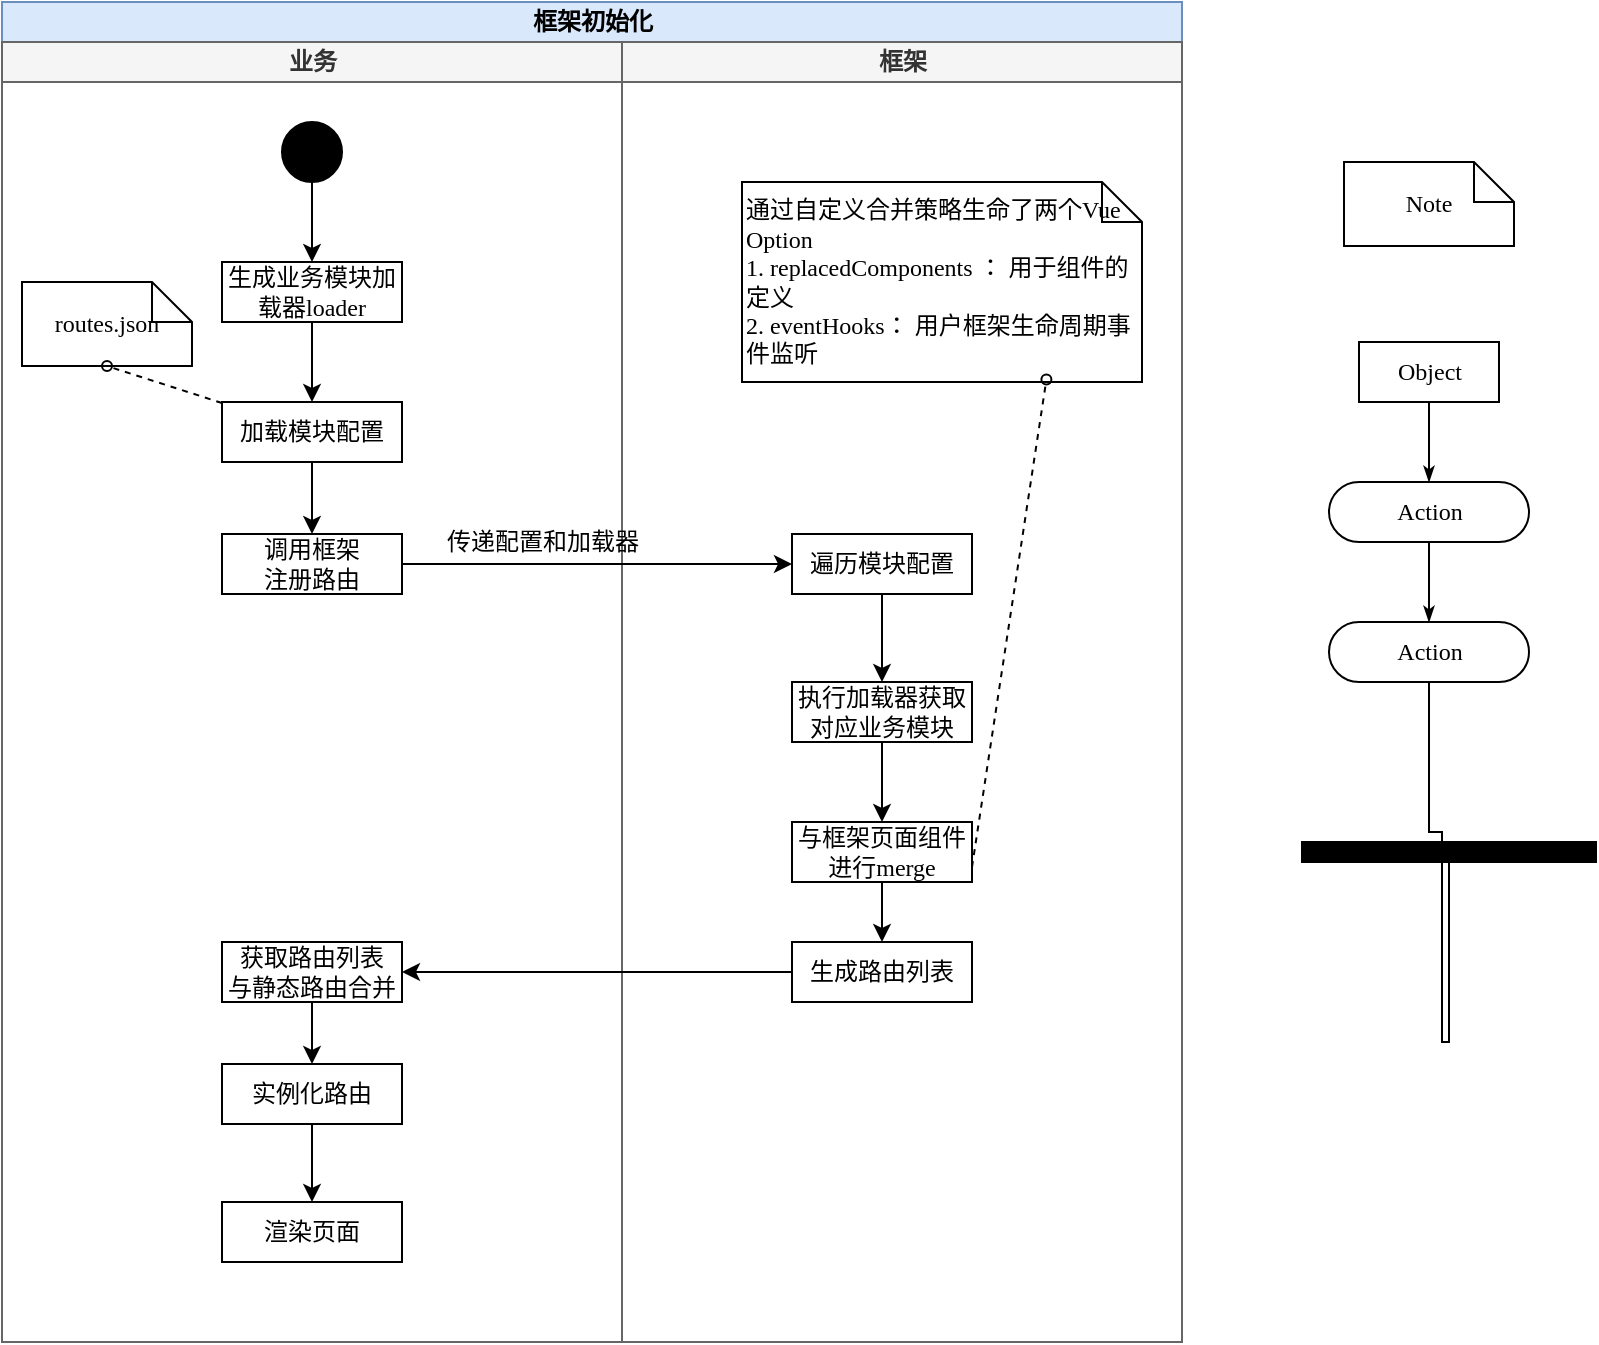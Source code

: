 <mxfile version="13.6.4" type="github">
  <diagram name="Page-1" id="0783ab3e-0a74-02c8-0abd-f7b4e66b4bec">
    <mxGraphModel dx="1398" dy="657" grid="1" gridSize="10" guides="1" tooltips="1" connect="1" arrows="1" fold="1" page="1" pageScale="1" pageWidth="850" pageHeight="1100" background="#ffffff" math="0" shadow="0">
      <root>
        <mxCell id="0" />
        <mxCell id="1" parent="0" />
        <mxCell id="oB7Gcxh2frjxIkwhIaY--1" value="Note" style="shape=note;whiteSpace=wrap;html=1;rounded=0;shadow=0;comic=0;labelBackgroundColor=none;strokeWidth=1;fontFamily=Verdana;fontSize=12;align=center;size=20;" vertex="1" parent="1">
          <mxGeometry x="701" y="100" width="85" height="42" as="geometry" />
        </mxCell>
        <mxCell id="oB7Gcxh2frjxIkwhIaY--2" value="Object" style="rounded=0;whiteSpace=wrap;html=1;shadow=0;comic=0;labelBackgroundColor=none;strokeWidth=1;fontFamily=Verdana;fontSize=12;align=center;arcSize=50;" vertex="1" parent="1">
          <mxGeometry x="708.5" y="190" width="70" height="30" as="geometry" />
        </mxCell>
        <mxCell id="oB7Gcxh2frjxIkwhIaY--3" value="Action" style="rounded=1;whiteSpace=wrap;html=1;shadow=0;comic=0;labelBackgroundColor=none;strokeWidth=1;fontFamily=Verdana;fontSize=12;align=center;arcSize=50;" vertex="1" parent="1">
          <mxGeometry x="693.5" y="260" width="100" height="30" as="geometry" />
        </mxCell>
        <mxCell id="1c1d494c118603dd-34" style="edgeStyle=none;rounded=0;html=1;labelBackgroundColor=none;startArrow=none;startFill=0;startSize=5;endArrow=classicThin;endFill=1;endSize=5;jettySize=auto;orthogonalLoop=1;strokeWidth=1;fontFamily=Verdana;fontSize=12;exitX=0.5;exitY=1;exitDx=0;exitDy=0;" parent="1" source="oB7Gcxh2frjxIkwhIaY--2" target="oB7Gcxh2frjxIkwhIaY--3" edge="1">
          <mxGeometry relative="1" as="geometry" />
        </mxCell>
        <mxCell id="1c1d494c118603dd-16" value="Action" style="rounded=1;whiteSpace=wrap;html=1;shadow=0;comic=0;labelBackgroundColor=none;strokeWidth=1;fontFamily=Verdana;fontSize=12;align=center;arcSize=50;" parent="1" vertex="1">
          <mxGeometry x="693.5" y="330" width="100" height="30" as="geometry" />
        </mxCell>
        <mxCell id="1c1d494c118603dd-41" style="edgeStyle=none;rounded=0;html=1;labelBackgroundColor=none;startArrow=none;startFill=0;startSize=5;endArrow=classicThin;endFill=1;endSize=5;jettySize=auto;orthogonalLoop=1;strokeWidth=1;fontFamily=Verdana;fontSize=12;exitX=0.5;exitY=1;exitDx=0;exitDy=0;" parent="1" source="oB7Gcxh2frjxIkwhIaY--3" target="1c1d494c118603dd-16" edge="1">
          <mxGeometry relative="1" as="geometry" />
        </mxCell>
        <mxCell id="oB7Gcxh2frjxIkwhIaY--6" value="" style="whiteSpace=wrap;html=1;rounded=0;shadow=0;comic=0;labelBackgroundColor=none;strokeWidth=1;fillColor=#000000;fontFamily=Verdana;fontSize=12;align=center;rotation=0;" vertex="1" parent="1">
          <mxGeometry x="680" y="440" width="147" height="10" as="geometry" />
        </mxCell>
        <mxCell id="1c1d494c118603dd-31" style="edgeStyle=orthogonalEdgeStyle;rounded=0;html=1;entryX=0.5;entryY=0;labelBackgroundColor=none;startArrow=none;startFill=0;startSize=5;endArrow=classicThin;endFill=1;endSize=5;jettySize=auto;orthogonalLoop=1;strokeWidth=1;fontFamily=Verdana;fontSize=12;entryDx=0;entryDy=0;" parent="1" source="1c1d494c118603dd-16" target="oB7Gcxh2frjxIkwhIaY--6" edge="1">
          <mxGeometry relative="1" as="geometry">
            <mxPoint x="505" y="415" as="sourcePoint" />
            <Array as="points">
              <mxPoint x="744" y="435" />
              <mxPoint x="750" y="435" />
              <mxPoint x="750" y="540" />
            </Array>
          </mxGeometry>
        </mxCell>
        <mxCell id="1c1d494c118603dd-1" value="框架初始化" style="swimlane;html=1;childLayout=stackLayout;startSize=20;rounded=0;shadow=0;comic=0;labelBackgroundColor=none;strokeWidth=1;fontFamily=Verdana;fontSize=12;align=center;fillColor=#dae8fc;strokeColor=#6c8ebf;" parent="1" vertex="1">
          <mxGeometry x="30" y="20" width="590" height="670" as="geometry" />
        </mxCell>
        <mxCell id="1c1d494c118603dd-2" value="业务" style="swimlane;html=1;startSize=20;fillColor=#f5f5f5;strokeColor=#666666;fontColor=#333333;" parent="1c1d494c118603dd-1" vertex="1">
          <mxGeometry y="20" width="310" height="650" as="geometry" />
        </mxCell>
        <mxCell id="oB7Gcxh2frjxIkwhIaY--10" style="edgeStyle=orthogonalEdgeStyle;rounded=0;orthogonalLoop=1;jettySize=auto;html=1;" edge="1" parent="1c1d494c118603dd-2" source="60571a20871a0731-4" target="oB7Gcxh2frjxIkwhIaY--9">
          <mxGeometry relative="1" as="geometry" />
        </mxCell>
        <mxCell id="oB7Gcxh2frjxIkwhIaY--13" value="routes.json" style="shape=note;whiteSpace=wrap;html=1;rounded=0;shadow=0;comic=0;labelBackgroundColor=none;strokeWidth=1;fontFamily=Verdana;fontSize=12;align=center;size=20;" vertex="1" parent="1c1d494c118603dd-2">
          <mxGeometry x="10" y="120" width="85" height="42" as="geometry" />
        </mxCell>
        <mxCell id="oB7Gcxh2frjxIkwhIaY--15" style="edgeStyle=none;rounded=0;html=1;labelBackgroundColor=none;startArrow=none;startFill=0;startSize=5;endArrow=oval;endFill=0;endSize=5;jettySize=auto;orthogonalLoop=1;strokeWidth=1;fontFamily=Verdana;fontSize=12;dashed=1;entryX=0.5;entryY=1;entryDx=0;entryDy=0;entryPerimeter=0;" edge="1" parent="1c1d494c118603dd-2" source="oB7Gcxh2frjxIkwhIaY--11" target="oB7Gcxh2frjxIkwhIaY--13">
          <mxGeometry relative="1" as="geometry">
            <mxPoint x="83.558" y="219.01" as="sourcePoint" />
            <mxPoint x="60.005" y="140.002" as="targetPoint" />
          </mxGeometry>
        </mxCell>
        <mxCell id="oB7Gcxh2frjxIkwhIaY--46" value="渲染页面" style="rounded=0;whiteSpace=wrap;html=1;shadow=0;comic=0;labelBackgroundColor=none;strokeWidth=1;fontFamily=Verdana;fontSize=12;align=center;arcSize=50;" vertex="1" parent="1c1d494c118603dd-2">
          <mxGeometry x="110" y="580" width="90" height="30" as="geometry" />
        </mxCell>
        <mxCell id="oB7Gcxh2frjxIkwhIaY--48" style="edgeStyle=orthogonalEdgeStyle;rounded=0;orthogonalLoop=1;jettySize=auto;html=1;entryX=0.5;entryY=0;entryDx=0;entryDy=0;" edge="1" parent="1c1d494c118603dd-2" source="oB7Gcxh2frjxIkwhIaY--43" target="oB7Gcxh2frjxIkwhIaY--46">
          <mxGeometry relative="1" as="geometry" />
        </mxCell>
        <mxCell id="oB7Gcxh2frjxIkwhIaY--43" value="实例化路由" style="rounded=0;whiteSpace=wrap;html=1;shadow=0;comic=0;labelBackgroundColor=none;strokeWidth=1;fontFamily=Verdana;fontSize=12;align=center;arcSize=50;" vertex="1" parent="1c1d494c118603dd-2">
          <mxGeometry x="110" y="511" width="90" height="30" as="geometry" />
        </mxCell>
        <mxCell id="oB7Gcxh2frjxIkwhIaY--47" style="edgeStyle=orthogonalEdgeStyle;rounded=0;orthogonalLoop=1;jettySize=auto;html=1;entryX=0.5;entryY=0;entryDx=0;entryDy=0;" edge="1" parent="1c1d494c118603dd-2" source="oB7Gcxh2frjxIkwhIaY--33" target="oB7Gcxh2frjxIkwhIaY--43">
          <mxGeometry relative="1" as="geometry" />
        </mxCell>
        <mxCell id="oB7Gcxh2frjxIkwhIaY--33" value="获取路由列表&lt;br&gt;与静态路由合并" style="rounded=0;whiteSpace=wrap;html=1;shadow=0;comic=0;labelBackgroundColor=none;strokeWidth=1;fontFamily=Verdana;fontSize=12;align=center;arcSize=50;" vertex="1" parent="1c1d494c118603dd-2">
          <mxGeometry x="110" y="450" width="90" height="30" as="geometry" />
        </mxCell>
        <mxCell id="oB7Gcxh2frjxIkwhIaY--16" value="调用框架&lt;br&gt;注册路由" style="rounded=0;whiteSpace=wrap;html=1;shadow=0;comic=0;labelBackgroundColor=none;strokeWidth=1;fontFamily=Verdana;fontSize=12;align=center;arcSize=50;" vertex="1" parent="1c1d494c118603dd-2">
          <mxGeometry x="110" y="246" width="90" height="30" as="geometry" />
        </mxCell>
        <mxCell id="60571a20871a0731-4" value="" style="ellipse;whiteSpace=wrap;html=1;rounded=0;shadow=0;comic=0;labelBackgroundColor=none;strokeWidth=1;fillColor=#000000;fontFamily=Verdana;fontSize=12;align=center;" parent="1c1d494c118603dd-2" vertex="1">
          <mxGeometry x="140" y="40" width="30" height="30" as="geometry" />
        </mxCell>
        <mxCell id="oB7Gcxh2frjxIkwhIaY--9" value="生成业务模块加载器loader" style="rounded=0;whiteSpace=wrap;html=1;shadow=0;comic=0;labelBackgroundColor=none;strokeWidth=1;fontFamily=Verdana;fontSize=12;align=center;arcSize=50;" vertex="1" parent="1c1d494c118603dd-2">
          <mxGeometry x="110" y="110" width="90" height="30" as="geometry" />
        </mxCell>
        <mxCell id="oB7Gcxh2frjxIkwhIaY--19" style="edgeStyle=orthogonalEdgeStyle;rounded=0;orthogonalLoop=1;jettySize=auto;html=1;entryX=0.5;entryY=0;entryDx=0;entryDy=0;" edge="1" parent="1c1d494c118603dd-2" source="oB7Gcxh2frjxIkwhIaY--11" target="oB7Gcxh2frjxIkwhIaY--16">
          <mxGeometry relative="1" as="geometry" />
        </mxCell>
        <mxCell id="oB7Gcxh2frjxIkwhIaY--11" value="加载模块配置" style="rounded=0;whiteSpace=wrap;html=1;shadow=0;comic=0;labelBackgroundColor=none;strokeWidth=1;fontFamily=Verdana;fontSize=12;align=center;arcSize=50;" vertex="1" parent="1c1d494c118603dd-2">
          <mxGeometry x="110" y="180" width="90" height="30" as="geometry" />
        </mxCell>
        <mxCell id="oB7Gcxh2frjxIkwhIaY--12" style="edgeStyle=orthogonalEdgeStyle;rounded=0;orthogonalLoop=1;jettySize=auto;html=1;" edge="1" parent="1c1d494c118603dd-2" source="oB7Gcxh2frjxIkwhIaY--9" target="oB7Gcxh2frjxIkwhIaY--11">
          <mxGeometry relative="1" as="geometry" />
        </mxCell>
        <mxCell id="1c1d494c118603dd-3" value="框架" style="swimlane;html=1;startSize=20;fillColor=#f5f5f5;strokeColor=#666666;fontColor=#333333;" parent="1c1d494c118603dd-1" vertex="1">
          <mxGeometry x="310" y="20" width="280" height="650" as="geometry" />
        </mxCell>
        <mxCell id="oB7Gcxh2frjxIkwhIaY--31" style="edgeStyle=orthogonalEdgeStyle;rounded=0;orthogonalLoop=1;jettySize=auto;html=1;" edge="1" parent="1c1d494c118603dd-3" source="oB7Gcxh2frjxIkwhIaY--20" target="oB7Gcxh2frjxIkwhIaY--29">
          <mxGeometry relative="1" as="geometry" />
        </mxCell>
        <mxCell id="oB7Gcxh2frjxIkwhIaY--52" value="&lt;div&gt;&lt;span&gt;通过自定义合并策略生命了两个Vue Option&lt;/span&gt;&lt;/div&gt;&lt;div&gt;&lt;span style=&quot;line-height: 100%&quot;&gt;1. replacedComponents ： 用于组件的定义&lt;/span&gt;&lt;/div&gt;&lt;div&gt;&lt;span style=&quot;line-height: 100%&quot;&gt;2. eventHooks： 用户框架生命周期事件监听&lt;/span&gt;&lt;/div&gt;" style="shape=note;whiteSpace=wrap;html=1;rounded=0;shadow=0;comic=0;labelBackgroundColor=none;strokeWidth=1;fontFamily=Verdana;fontSize=12;align=left;size=20;" vertex="1" parent="1c1d494c118603dd-3">
          <mxGeometry x="60" y="70" width="200" height="100" as="geometry" />
        </mxCell>
        <mxCell id="oB7Gcxh2frjxIkwhIaY--41" value="生成路由列表" style="rounded=0;whiteSpace=wrap;html=1;shadow=0;comic=0;labelBackgroundColor=none;strokeWidth=1;fontFamily=Verdana;fontSize=12;align=center;arcSize=50;" vertex="1" parent="1c1d494c118603dd-3">
          <mxGeometry x="85" y="450" width="90" height="30" as="geometry" />
        </mxCell>
        <mxCell id="oB7Gcxh2frjxIkwhIaY--20" value="执行加载器获取对应业务模块" style="rounded=0;whiteSpace=wrap;html=1;shadow=0;comic=0;labelBackgroundColor=none;strokeWidth=1;fontFamily=Verdana;fontSize=12;align=center;arcSize=50;" vertex="1" parent="1c1d494c118603dd-3">
          <mxGeometry x="85" y="320" width="90" height="30" as="geometry" />
        </mxCell>
        <mxCell id="oB7Gcxh2frjxIkwhIaY--32" style="edgeStyle=orthogonalEdgeStyle;rounded=0;orthogonalLoop=1;jettySize=auto;html=1;entryX=0.5;entryY=0;entryDx=0;entryDy=0;" edge="1" parent="1c1d494c118603dd-3" source="oB7Gcxh2frjxIkwhIaY--17" target="oB7Gcxh2frjxIkwhIaY--20">
          <mxGeometry relative="1" as="geometry" />
        </mxCell>
        <mxCell id="oB7Gcxh2frjxIkwhIaY--17" value="遍历模块配置" style="rounded=0;whiteSpace=wrap;html=1;shadow=0;comic=0;labelBackgroundColor=none;strokeWidth=1;fontFamily=Verdana;fontSize=12;align=center;arcSize=50;" vertex="1" parent="1c1d494c118603dd-3">
          <mxGeometry x="85" y="246" width="90" height="30" as="geometry" />
        </mxCell>
        <mxCell id="oB7Gcxh2frjxIkwhIaY--42" style="edgeStyle=orthogonalEdgeStyle;rounded=0;orthogonalLoop=1;jettySize=auto;html=1;entryX=0.5;entryY=0;entryDx=0;entryDy=0;" edge="1" parent="1c1d494c118603dd-3" source="oB7Gcxh2frjxIkwhIaY--29" target="oB7Gcxh2frjxIkwhIaY--41">
          <mxGeometry relative="1" as="geometry" />
        </mxCell>
        <mxCell id="oB7Gcxh2frjxIkwhIaY--29" value="与框架页面组件进行merge" style="rounded=0;whiteSpace=wrap;html=1;shadow=0;comic=0;labelBackgroundColor=none;strokeWidth=1;fontFamily=Verdana;fontSize=12;align=center;arcSize=50;" vertex="1" parent="1c1d494c118603dd-3">
          <mxGeometry x="85" y="390" width="90" height="30" as="geometry" />
        </mxCell>
        <mxCell id="oB7Gcxh2frjxIkwhIaY--5" style="edgeStyle=none;rounded=0;html=1;labelBackgroundColor=none;startArrow=none;startFill=0;startSize=5;endArrow=oval;endFill=0;endSize=5;jettySize=auto;orthogonalLoop=1;strokeWidth=1;fontFamily=Verdana;fontSize=12;dashed=1;exitX=1;exitY=0.75;exitDx=0;exitDy=0;entryX=0.761;entryY=0.988;entryDx=0;entryDy=0;entryPerimeter=0;" edge="1" parent="1c1d494c118603dd-3" source="oB7Gcxh2frjxIkwhIaY--29" target="oB7Gcxh2frjxIkwhIaY--52">
          <mxGeometry relative="1" as="geometry">
            <mxPoint x="-200.375" y="284" as="sourcePoint" />
            <mxPoint x="188.017" y="150" as="targetPoint" />
          </mxGeometry>
        </mxCell>
        <mxCell id="oB7Gcxh2frjxIkwhIaY--18" style="edgeStyle=orthogonalEdgeStyle;rounded=0;orthogonalLoop=1;jettySize=auto;html=1;entryX=0;entryY=0.5;entryDx=0;entryDy=0;" edge="1" parent="1c1d494c118603dd-1" source="oB7Gcxh2frjxIkwhIaY--16" target="oB7Gcxh2frjxIkwhIaY--17">
          <mxGeometry relative="1" as="geometry" />
        </mxCell>
        <mxCell id="oB7Gcxh2frjxIkwhIaY--34" style="edgeStyle=orthogonalEdgeStyle;rounded=0;orthogonalLoop=1;jettySize=auto;html=1;exitX=0;exitY=0.5;exitDx=0;exitDy=0;" edge="1" parent="1c1d494c118603dd-1" source="oB7Gcxh2frjxIkwhIaY--41" target="oB7Gcxh2frjxIkwhIaY--33">
          <mxGeometry relative="1" as="geometry" />
        </mxCell>
        <mxCell id="oB7Gcxh2frjxIkwhIaY--27" value="传递配置和加载器" style="text;html=1;align=center;verticalAlign=middle;resizable=0;points=[];autosize=1;" vertex="1" parent="1">
          <mxGeometry x="245" y="280" width="110" height="20" as="geometry" />
        </mxCell>
      </root>
    </mxGraphModel>
  </diagram>
</mxfile>
